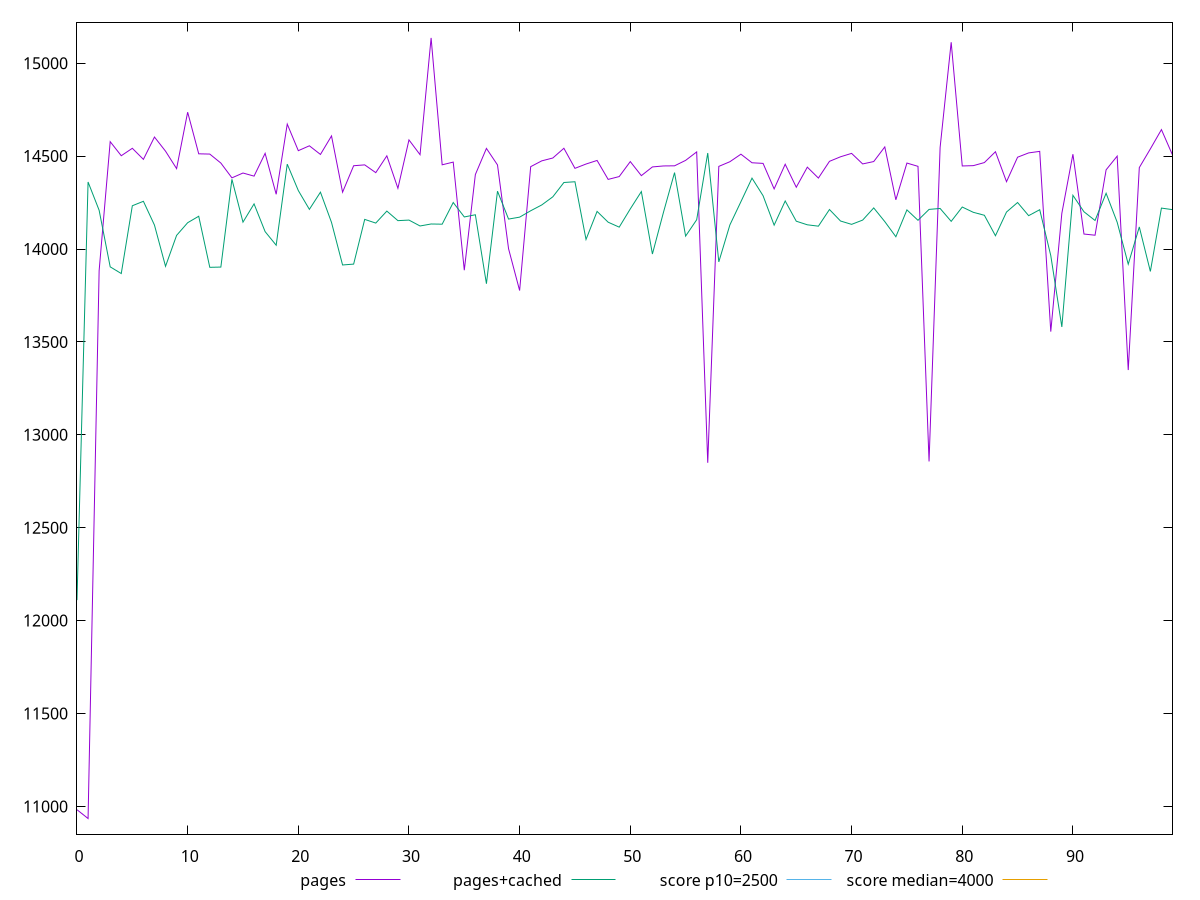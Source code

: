 reset

$pages <<EOF
0 10981.9705
1 10934.695499999998
2 13883.1165
3 14577.703499999996
4 14502.002000000004
5 14542.0485
6 14482.492699999999
7 14602.644499999999
8 14526.573
9 14432.708499999997
10 14736.3855
11 14512.365500000002
12 14510.9025
13 14462.5825
14 14382.9205
15 14408.988650000003
16 14392.285000000002
17 14514.878
18 14294.5455
19 14672.182
20 14529.2775
21 14555.474999999999
22 14508.974999999999
23 14608.622
24 14305.819
25 14448.1915
26 14452.835500000001
27 14410.971000000001
28 14501.427499999998
29 14326.836
30 14587.152000000002
31 14507.672000000002
32 15136.189999999999
33 14453.147800000002
34 14467.7415
35 13885.9525
36 14400.750499999998
37 14541.420499999998
38 14452.483
39 14001.412499999999
40 13776.497
41 14443.190999999999
42 14474.427000000003
43 14489.8285
44 14542.149000000003
45 14434.198500000002
46 14457.36175
47 14476.633749999999
48 14374.619000000002
49 14389.928499999998
50 14470.4835
51 14394.801500000001
52 14441.7575
53 14447.032250000004
54 14447.780999999999
55 14477.023400000002
56 14522.547799999997
57 12849.435000000001
58 14444.655049999998
59 14469.758000000002
60 14510.358499999998
61 14464.161000000002
62 14460.771999999999
63 14323.464
64 14456.238499999996
65 14332.410500000002
66 14440.529999999999
67 14381.811999999998
68 14471.84535
69 14496.339
70 14514.6895
71 14457.900000000001
72 14470.705999999998
73 14549.404999999999
74 14264.817000000001
75 14462.567500000001
76 14444.902549999999
77 12856.6865
78 14546.763500000001
79 15112.877
80 14446.981499999998
81 14448.662999999997
82 14465.218499999999
83 14523.528499999999
84 14362.265500000001
85 14494.049000000003
86 14517.230000000001
87 14525.506300000001
88 13555.329000000002
89 14191.9875
90 14510.2905
91 14080.541499999998
92 14074.253
93 14426.1164
94 14499.860999999997
95 13348.512499999999
96 14438.218499999999
97 14538.8795
98 14642.674150000003
99 14506.1601
EOF

$pagesCached <<EOF
0 12110.0465
1 14360.666
2 14208.529749999998
3 13903.907
4 13867.941499999999
5 14232.836
6 14256.789000000002
7 14128.736850000001
8 13906.856499999998
9 14073.329500000002
10 14141.5305
11 14176.319
12 13901.415749999996
13 13902.768000000002
14 14375.235
15 14144.586250000002
16 14242.830999999998
17 14093.540999999997
18 14020.343
19 14456.792000000001
20 14314.623000000003
21 14213.403499999997
22 14305.814999999999
23 14143.065499999999
24 13914.044199999993
25 13918.75545
26 14159.400999999996
27 14139.554
28 14204.090499999998
29 14152.653999999999
30 14155.664000000004
31 14123.950599999996
32 14134.631249999999
33 14133.587550000002
34 14250.263000000003
35 14172.5245
36 14184.2665
37 13813.165
38 14311.275999999998
39 14161.112000000001
40 14171.463000000002
41 14205.861449999997
42 14237.151999999998
43 14280.8987
44 14357.975999999999
45 14361.979
46 14051.4095
47 14202.325250000002
48 14144.284500000002
49 14117.689499999997
50 14215.806999999997
51 14309.169000000002
52 13973.033999999996
53 14197.653349999997
54 14411.197500000002
55 14069.417299999997
56 14157.389
57 14516.508999999998
58 13930.523999999998
59 14129.484500000002
60 14254.927
61 14381.4365
62 14286.828000000003
63 14128.431549999998
64 14258.561000000002
65 14149.662499999999
66 14130.264050000002
67 14122.921499999997
68 14212.573
69 14150.683499999996
70 14132.66215
71 14155.650000000001
72 14221.1655
73 14147.431
74 14066.0598
75 14210.536000000004
76 14154.527999999998
77 14213.130599999999
78 14218.236999999997
79 14148.823500000006
80 14225.900999999998
81 14197.477500000003
82 14181.522499999997
83 14071.382999999998
84 14198.985999999997
85 14250.234999999999
86 14179.482000000002
87 14211.463750000003
88 13964.704000000002
89 13580.410499999998
90 14289.057500000003
91 14200.317599999998
92 14153.595000000001
93 14299.931499999999
94 14144.220000000001
95 13918.34
96 14118.761999999997
97 13879.187999999998
98 14220.193000000007
99 14211.860100000002
EOF

set key outside below
set xrange [0:99]
set yrange [10850.665609999998:15220.219889999998]
set trange [10850.665609999998:15220.219889999998]
set terminal svg size 640, 520 enhanced background rgb 'white'
set output "report_00026_2021-02-22T21:38:55.199Z/largest-contentful-paint/comparison/line/0_vs_1.svg"

plot $pages title "pages" with line, \
     $pagesCached title "pages+cached" with line, \
     2500 title "score p10=2500", \
     4000 title "score median=4000"

reset
